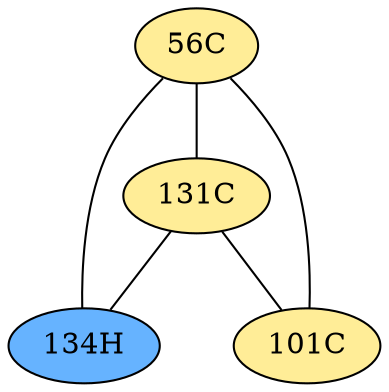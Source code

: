 // The Round Table
graph {
	"56C" [fillcolor="#FFED97" style=radial]
	"131C" [fillcolor="#FFED97" style=radial]
	"56C" -- "131C" [penwidth=1]
	"56C" [fillcolor="#FFED97" style=radial]
	"134H" [fillcolor="#66B3FF" style=radial]
	"56C" -- "134H" [penwidth=1]
	"56C" [fillcolor="#FFED97" style=radial]
	"101C" [fillcolor="#FFED97" style=radial]
	"56C" -- "101C" [penwidth=1]
	"131C" [fillcolor="#FFED97" style=radial]
	"134H" [fillcolor="#66B3FF" style=radial]
	"131C" -- "134H" [penwidth=1]
	"131C" [fillcolor="#FFED97" style=radial]
	"101C" [fillcolor="#FFED97" style=radial]
	"131C" -- "101C" [penwidth=1]
}
